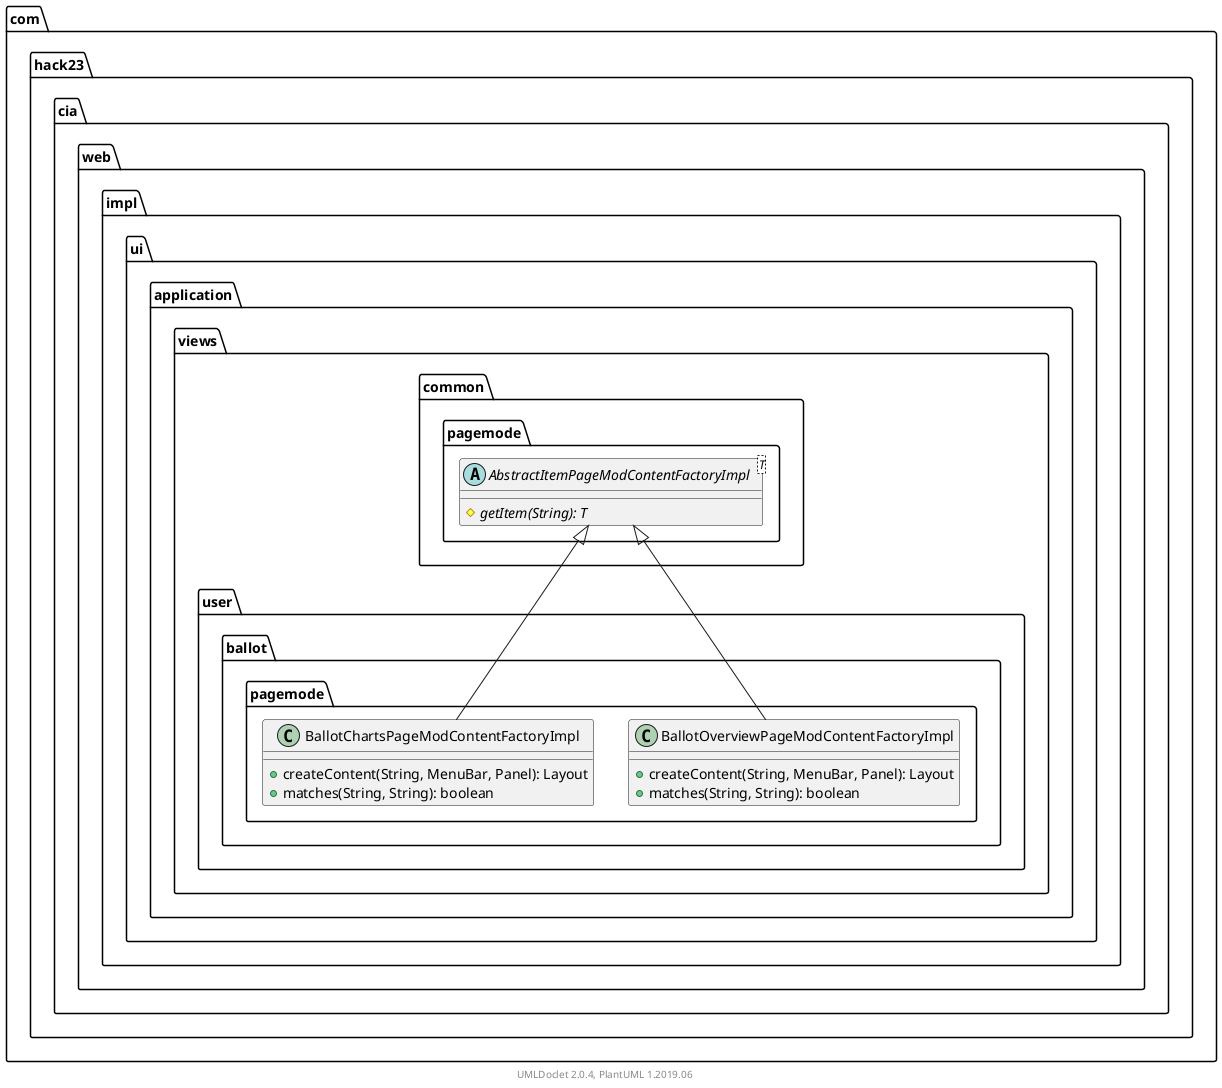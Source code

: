 @startuml
    namespace com.hack23.cia.web.impl.ui.application.views.user.ballot.pagemode {

        class BallotOverviewPageModContentFactoryImpl [[BallotOverviewPageModContentFactoryImpl.html]] {
            +createContent(String, MenuBar, Panel): Layout
            +matches(String, String): boolean
        }

        class BallotChartsPageModContentFactoryImpl [[BallotChartsPageModContentFactoryImpl.html]] {
            +createContent(String, MenuBar, Panel): Layout
            +matches(String, String): boolean
        }

        com.hack23.cia.web.impl.ui.application.views.common.pagemode.AbstractItemPageModContentFactoryImpl <|-- BallotOverviewPageModContentFactoryImpl
        com.hack23.cia.web.impl.ui.application.views.common.pagemode.AbstractItemPageModContentFactoryImpl <|-- BallotChartsPageModContentFactoryImpl
    }

    namespace com.hack23.cia.web.impl.ui.application.views.common.pagemode {
        abstract class AbstractItemPageModContentFactoryImpl<T> [[../../../common/pagemode/AbstractItemPageModContentFactoryImpl.html]] {
            {abstract} #getItem(String): T
        }
    }

    center footer UMLDoclet 2.0.4, PlantUML 1.2019.06
@enduml

